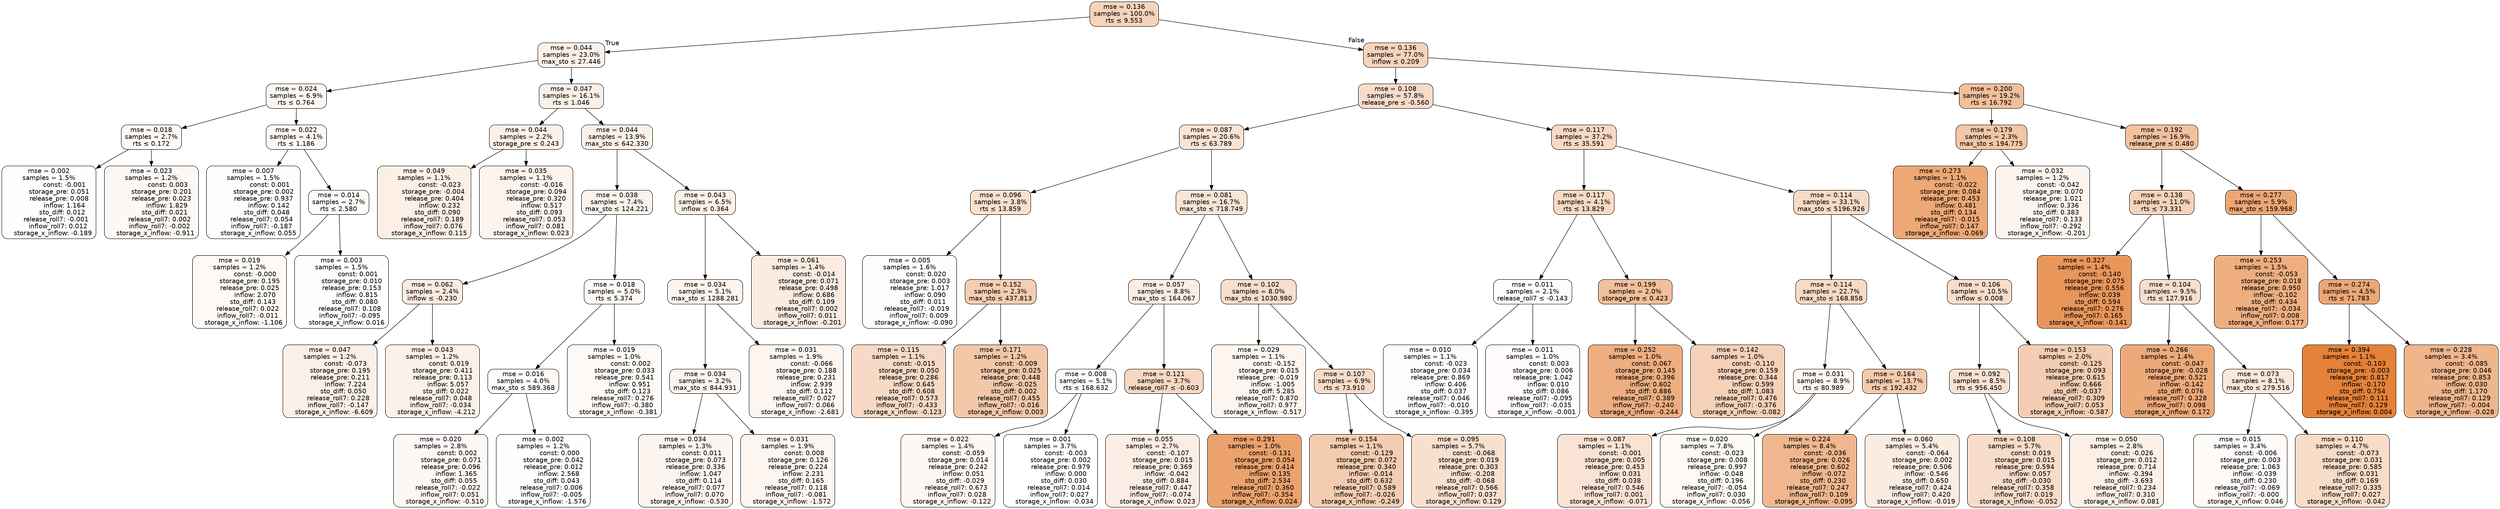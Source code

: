 digraph tree {
bgcolor="transparent"
node [shape=rectangle, style="filled, rounded", color="black", fontname=helvetica] ;
edge [fontname=helvetica] ;
	"0" [label="mse = 0.136
samples = 100.0%
rts &le; 9.553", fillcolor="#f6d3bb"]
	"1" [label="mse = 0.044
samples = 23.0%
max_sto &le; 27.446", fillcolor="#fcf1e9"]
	"2" [label="mse = 0.024
samples = 6.9%
rts &le; 0.764", fillcolor="#fdf7f3"]
	"3" [label="mse = 0.018
samples = 2.7%
rts &le; 0.172", fillcolor="#fdf9f6"]
	"4" [label="mse = 0.002
samples = 1.5%
               const: -0.001
          storage_pre: 0.051
          release_pre: 0.008
               inflow: 1.164
             sto_diff: 0.012
       release_roll7: -0.001
         inflow_roll7: 0.012
    storage_x_inflow: -0.189", fillcolor="#fefefe"]
	"5" [label="mse = 0.023
samples = 1.2%
                const: 0.003
          storage_pre: 0.201
          release_pre: 0.023
               inflow: 1.829
             sto_diff: 0.021
        release_roll7: 0.002
        inflow_roll7: -0.002
    storage_x_inflow: -0.911", fillcolor="#fdf8f4"]
	"6" [label="mse = 0.022
samples = 4.1%
rts &le; 1.186", fillcolor="#fdf8f4"]
	"7" [label="mse = 0.007
samples = 1.5%
                const: 0.001
          storage_pre: 0.002
          release_pre: 0.937
               inflow: 0.142
             sto_diff: 0.048
        release_roll7: 0.054
        inflow_roll7: -0.187
     storage_x_inflow: 0.055", fillcolor="#fefdfc"]
	"8" [label="mse = 0.014
samples = 2.7%
rts &le; 2.580", fillcolor="#fefbf8"]
	"9" [label="mse = 0.019
samples = 1.2%
               const: -0.000
          storage_pre: 0.195
          release_pre: 0.025
               inflow: 2.070
             sto_diff: 0.143
        release_roll7: 0.022
        inflow_roll7: -0.011
    storage_x_inflow: -1.106", fillcolor="#fdf9f5"]
	"10" [label="mse = 0.003
samples = 1.5%
                const: 0.001
          storage_pre: 0.010
          release_pre: 0.153
               inflow: 0.815
             sto_diff: 0.080
        release_roll7: 0.108
        inflow_roll7: -0.095
     storage_x_inflow: 0.016", fillcolor="#fefefe"]
	"11" [label="mse = 0.047
samples = 16.1%
rts &le; 1.046", fillcolor="#fbf0e7"]
	"12" [label="mse = 0.044
samples = 2.2%
storage_pre &le; 0.243", fillcolor="#fcf1e9"]
	"13" [label="mse = 0.049
samples = 1.1%
               const: -0.023
         storage_pre: -0.004
          release_pre: 0.404
               inflow: 0.232
             sto_diff: 0.090
        release_roll7: 0.189
         inflow_roll7: 0.076
     storage_x_inflow: 0.115", fillcolor="#fbefe6"]
	"14" [label="mse = 0.035
samples = 1.1%
               const: -0.016
          storage_pre: 0.094
          release_pre: 0.320
               inflow: 0.517
             sto_diff: 0.093
        release_roll7: 0.053
         inflow_roll7: 0.081
     storage_x_inflow: 0.023", fillcolor="#fcf4ed"]
	"15" [label="mse = 0.044
samples = 13.9%
max_sto &le; 642.330", fillcolor="#fcf1e9"]
	"16" [label="mse = 0.038
samples = 7.4%
max_sto &le; 124.221", fillcolor="#fcf3ec"]
	"17" [label="mse = 0.062
samples = 2.4%
inflow &le; -0.230", fillcolor="#fbebe0"]
	"18" [label="mse = 0.047
samples = 1.2%
               const: -0.073
          storage_pre: 0.195
          release_pre: 0.211
               inflow: 7.224
             sto_diff: 0.050
        release_roll7: 0.228
        inflow_roll7: -0.147
    storage_x_inflow: -6.609", fillcolor="#fbf0e7"]
	"19" [label="mse = 0.043
samples = 1.2%
                const: 0.019
          storage_pre: 0.411
          release_pre: 0.113
               inflow: 5.057
             sto_diff: 0.022
        release_roll7: 0.048
        inflow_roll7: -0.034
    storage_x_inflow: -4.212", fillcolor="#fcf1e9"]
	"20" [label="mse = 0.018
samples = 5.0%
rts &le; 5.374", fillcolor="#fdf9f6"]
	"21" [label="mse = 0.016
samples = 4.0%
max_sto &le; 589.368", fillcolor="#fefaf7"]
	"22" [label="mse = 0.020
samples = 2.8%
                const: 0.002
          storage_pre: 0.071
          release_pre: 0.096
               inflow: 1.365
             sto_diff: 0.055
       release_roll7: -0.022
         inflow_roll7: 0.051
    storage_x_inflow: -0.510", fillcolor="#fdf8f5"]
	"23" [label="mse = 0.002
samples = 1.2%
                const: 0.000
          storage_pre: 0.042
          release_pre: 0.012
               inflow: 2.568
             sto_diff: 0.043
        release_roll7: 0.006
        inflow_roll7: -0.005
    storage_x_inflow: -1.576", fillcolor="#fefefe"]
	"24" [label="mse = 0.019
samples = 1.0%
                const: 0.002
          storage_pre: 0.033
          release_pre: 0.541
               inflow: 0.951
             sto_diff: 0.123
        release_roll7: 0.276
        inflow_roll7: -0.380
    storage_x_inflow: -0.381", fillcolor="#fdf9f6"]
	"25" [label="mse = 0.043
samples = 6.5%
inflow &le; 0.364", fillcolor="#fcf1e9"]
	"26" [label="mse = 0.034
samples = 5.1%
max_sto &le; 1288.281", fillcolor="#fcf4ee"]
	"27" [label="mse = 0.034
samples = 3.2%
max_sto &le; 844.931", fillcolor="#fcf4ee"]
	"28" [label="mse = 0.034
samples = 1.3%
                const: 0.011
          storage_pre: 0.073
          release_pre: 0.336
               inflow: 1.047
             sto_diff: 0.114
        release_roll7: 0.077
         inflow_roll7: 0.070
    storage_x_inflow: -0.530", fillcolor="#fcf4ee"]
	"29" [label="mse = 0.031
samples = 1.9%
                const: 0.008
          storage_pre: 0.126
          release_pre: 0.224
               inflow: 2.231
             sto_diff: 0.165
        release_roll7: 0.118
        inflow_roll7: -0.081
    storage_x_inflow: -1.572", fillcolor="#fdf5f0"]
	"30" [label="mse = 0.031
samples = 1.9%
               const: -0.066
          storage_pre: 0.188
          release_pre: 0.231
               inflow: 2.939
             sto_diff: 0.112
        release_roll7: 0.027
         inflow_roll7: 0.066
    storage_x_inflow: -2.681", fillcolor="#fdf5f0"]
	"31" [label="mse = 0.061
samples = 1.4%
               const: -0.014
          storage_pre: 0.071
          release_pre: 0.498
               inflow: 0.686
             sto_diff: 0.109
        release_roll7: 0.002
         inflow_roll7: 0.011
    storage_x_inflow: -0.201", fillcolor="#fbebe0"]
	"32" [label="mse = 0.136
samples = 77.0%
inflow &le; 0.209", fillcolor="#f6d3bb"]
	"33" [label="mse = 0.108
samples = 57.8%
release_pre &le; -0.560", fillcolor="#f7dcc9"]
	"34" [label="mse = 0.087
samples = 20.6%
rts &le; 63.789", fillcolor="#f9e3d3"]
	"35" [label="mse = 0.096
samples = 3.8%
rts &le; 13.859", fillcolor="#f8e0cf"]
	"36" [label="mse = 0.005
samples = 1.6%
                const: 0.020
          storage_pre: 0.003
          release_pre: 1.017
               inflow: 0.090
             sto_diff: 0.011
       release_roll7: -0.019
         inflow_roll7: 0.009
    storage_x_inflow: -0.090", fillcolor="#fefdfd"]
	"37" [label="mse = 0.152
samples = 2.3%
max_sto &le; 437.813", fillcolor="#f5ceb2"]
	"38" [label="mse = 0.115
samples = 1.1%
               const: -0.015
          storage_pre: 0.050
          release_pre: 0.286
               inflow: 0.645
             sto_diff: 0.608
        release_roll7: 0.573
        inflow_roll7: -0.433
    storage_x_inflow: -0.123", fillcolor="#f7dac5"]
	"39" [label="mse = 0.171
samples = 1.2%
               const: -0.009
          storage_pre: 0.025
          release_pre: 0.448
              inflow: -0.025
             sto_diff: 0.002
        release_roll7: 0.455
        inflow_roll7: -0.016
     storage_x_inflow: 0.003", fillcolor="#f3c8a9"]
	"40" [label="mse = 0.081
samples = 16.7%
max_sto &le; 718.749", fillcolor="#f9e5d6"]
	"41" [label="mse = 0.057
samples = 8.8%
max_sto &le; 164.067", fillcolor="#fbede3"]
	"42" [label="mse = 0.008
samples = 5.1%
rts &le; 168.632", fillcolor="#fefcfb"]
	"43" [label="mse = 0.022
samples = 1.4%
               const: -0.059
          storage_pre: 0.014
          release_pre: 0.242
               inflow: 0.051
            sto_diff: -0.029
        release_roll7: 0.673
         inflow_roll7: 0.028
    storage_x_inflow: -0.122", fillcolor="#fdf8f4"]
	"44" [label="mse = 0.001
samples = 3.7%
               const: -0.003
          storage_pre: 0.002
          release_pre: 0.979
               inflow: 0.000
             sto_diff: 0.030
        release_roll7: 0.014
         inflow_roll7: 0.027
    storage_x_inflow: -0.034", fillcolor="#ffffff"]
	"45" [label="mse = 0.121
samples = 3.7%
release_roll7 &le; -0.603", fillcolor="#f7d8c2"]
	"46" [label="mse = 0.055
samples = 2.7%
               const: -0.107
          storage_pre: 0.015
          release_pre: 0.369
              inflow: -0.042
             sto_diff: 0.884
        release_roll7: 0.447
        inflow_roll7: -0.074
     storage_x_inflow: 0.023", fillcolor="#fbede4"]
	"47" [label="mse = 0.291
samples = 1.0%
               const: -0.131
          storage_pre: 0.054
          release_pre: 0.414
               inflow: 0.135
             sto_diff: 2.534
        release_roll7: 0.360
        inflow_roll7: -0.354
     storage_x_inflow: 0.024", fillcolor="#eba26d"]
	"48" [label="mse = 0.102
samples = 8.0%
max_sto &le; 1030.980", fillcolor="#f8decc"]
	"49" [label="mse = 0.029
samples = 1.1%
               const: -0.152
          storage_pre: 0.015
         release_pre: -0.019
              inflow: -1.005
             sto_diff: 5.285
        release_roll7: 0.870
         inflow_roll7: 0.977
    storage_x_inflow: -0.517", fillcolor="#fdf6f0"]
	"50" [label="mse = 0.107
samples = 6.9%
rts &le; 73.910", fillcolor="#f7dcc9"]
	"51" [label="mse = 0.154
samples = 1.1%
               const: -0.129
          storage_pre: 0.072
          release_pre: 0.340
              inflow: -0.014
             sto_diff: 0.632
        release_roll7: 0.589
        inflow_roll7: -0.026
    storage_x_inflow: -0.249", fillcolor="#f4cdb1"]
	"52" [label="mse = 0.095
samples = 5.7%
               const: -0.068
          storage_pre: 0.019
          release_pre: 0.303
              inflow: -0.208
            sto_diff: -0.068
        release_roll7: 0.566
         inflow_roll7: 0.037
     storage_x_inflow: 0.129", fillcolor="#f8e0cf"]
	"53" [label="mse = 0.117
samples = 37.2%
rts &le; 35.591", fillcolor="#f7d9c4"]
	"54" [label="mse = 0.117
samples = 4.1%
rts &le; 13.829", fillcolor="#f7d9c4"]
	"55" [label="mse = 0.011
samples = 2.1%
release_roll7 &le; -0.143", fillcolor="#fefbfa"]
	"56" [label="mse = 0.010
samples = 1.1%
               const: -0.023
          storage_pre: 0.034
          release_pre: 0.869
               inflow: 0.406
             sto_diff: 0.037
        release_roll7: 0.046
        inflow_roll7: -0.010
    storage_x_inflow: -0.395", fillcolor="#fefcfa"]
	"57" [label="mse = 0.011
samples = 1.0%
                const: 0.003
          storage_pre: 0.006
          release_pre: 1.042
               inflow: 0.010
             sto_diff: 0.086
       release_roll7: -0.095
        inflow_roll7: -0.035
    storage_x_inflow: -0.001", fillcolor="#fefbfa"]
	"58" [label="mse = 0.199
samples = 2.0%
storage_pre &le; 0.423", fillcolor="#f1bf9b"]
	"59" [label="mse = 0.252
samples = 1.0%
                const: 0.067
          storage_pre: 0.145
          release_pre: 0.396
               inflow: 0.602
             sto_diff: 0.886
        release_roll7: 0.389
        inflow_roll7: -0.240
    storage_x_inflow: -0.244", fillcolor="#eeae80"]
	"60" [label="mse = 0.142
samples = 1.0%
               const: -0.110
          storage_pre: 0.159
          release_pre: 0.344
               inflow: 0.599
             sto_diff: 1.083
        release_roll7: 0.476
        inflow_roll7: -0.376
    storage_x_inflow: -0.082", fillcolor="#f5d1b8"]
	"61" [label="mse = 0.114
samples = 33.1%
max_sto &le; 5196.926", fillcolor="#f7dac6"]
	"62" [label="mse = 0.114
samples = 22.7%
max_sto &le; 168.858", fillcolor="#f7dac5"]
	"63" [label="mse = 0.031
samples = 8.9%
rts &le; 80.989", fillcolor="#fdf5f0"]
	"64" [label="mse = 0.087
samples = 1.1%
               const: -0.001
          storage_pre: 0.005
          release_pre: 0.453
               inflow: 0.031
             sto_diff: 0.038
        release_roll7: 0.546
         inflow_roll7: 0.001
    storage_x_inflow: -0.071", fillcolor="#f9e3d4"]
	"65" [label="mse = 0.020
samples = 7.8%
               const: -0.023
          storage_pre: 0.008
          release_pre: 0.997
              inflow: -0.048
             sto_diff: 0.196
       release_roll7: -0.054
         inflow_roll7: 0.030
    storage_x_inflow: -0.056", fillcolor="#fdf9f5"]
	"66" [label="mse = 0.164
samples = 13.7%
rts &le; 192.432", fillcolor="#f4caac"]
	"67" [label="mse = 0.224
samples = 8.4%
               const: -0.036
          storage_pre: 0.026
          release_pre: 0.602
              inflow: -0.072
             sto_diff: 0.230
        release_roll7: 0.247
         inflow_roll7: 0.109
    storage_x_inflow: -0.095", fillcolor="#f0b78e"]
	"68" [label="mse = 0.060
samples = 5.4%
               const: -0.064
          storage_pre: 0.002
          release_pre: 0.506
              inflow: -0.546
             sto_diff: 0.650
        release_roll7: 0.424
         inflow_roll7: 0.420
    storage_x_inflow: -0.019", fillcolor="#fbece1"]
	"69" [label="mse = 0.106
samples = 10.5%
inflow &le; 0.008", fillcolor="#f8ddca"]
	"70" [label="mse = 0.092
samples = 8.5%
rts &le; 956.450", fillcolor="#f9e2d1"]
	"71" [label="mse = 0.108
samples = 5.7%
                const: 0.019
          storage_pre: 0.015
          release_pre: 0.594
               inflow: 0.057
            sto_diff: -0.030
        release_roll7: 0.358
         inflow_roll7: 0.019
    storage_x_inflow: -0.052", fillcolor="#f7dcc9"]
	"72" [label="mse = 0.050
samples = 2.8%
               const: -0.026
          storage_pre: 0.012
          release_pre: 0.714
              inflow: -0.394
            sto_diff: -3.693
        release_roll7: 0.234
         inflow_roll7: 0.310
     storage_x_inflow: 0.081", fillcolor="#fbefe6"]
	"73" [label="mse = 0.153
samples = 2.0%
               const: -0.125
          storage_pre: 0.093
          release_pre: 0.615
               inflow: 0.666
            sto_diff: -0.037
        release_roll7: 0.309
         inflow_roll7: 0.053
    storage_x_inflow: -0.587", fillcolor="#f4ceb2"]
	"74" [label="mse = 0.200
samples = 19.2%
rts &le; 16.792", fillcolor="#f1bf9a"]
	"75" [label="mse = 0.179
samples = 2.3%
max_sto &le; 194.775", fillcolor="#f3c6a5"]
	"76" [label="mse = 0.273
samples = 1.1%
               const: -0.022
          storage_pre: 0.084
          release_pre: 0.453
               inflow: 0.481
             sto_diff: 0.134
       release_roll7: -0.015
         inflow_roll7: 0.147
    storage_x_inflow: -0.069", fillcolor="#eda876"]
	"77" [label="mse = 0.032
samples = 1.2%
               const: -0.042
          storage_pre: 0.070
          release_pre: 1.021
               inflow: 0.336
             sto_diff: 0.383
        release_roll7: 0.133
        inflow_roll7: -0.292
    storage_x_inflow: -0.201", fillcolor="#fcf5ef"]
	"78" [label="mse = 0.192
samples = 16.9%
release_pre &le; 0.480", fillcolor="#f2c19e"]
	"79" [label="mse = 0.138
samples = 11.0%
rts &le; 73.331", fillcolor="#f5d3ba"]
	"80" [label="mse = 0.327
samples = 1.4%
               const: -0.140
          storage_pre: 0.075
          release_pre: 0.556
               inflow: 0.039
             sto_diff: 0.594
        release_roll7: 0.276
         inflow_roll7: 0.165
    storage_x_inflow: -0.141", fillcolor="#e9965a"]
	"81" [label="mse = 0.104
samples = 9.5%
rts &le; 127.916", fillcolor="#f8decb"]
	"82" [label="mse = 0.266
samples = 1.4%
               const: -0.047
         storage_pre: -0.028
          release_pre: 0.521
              inflow: -0.142
             sto_diff: 0.076
        release_roll7: 0.328
         inflow_roll7: 0.098
     storage_x_inflow: 0.172", fillcolor="#edaa79"]
	"83" [label="mse = 0.073
samples = 8.1%
max_sto &le; 279.516", fillcolor="#fae8db"]
	"84" [label="mse = 0.015
samples = 3.4%
               const: -0.006
          storage_pre: 0.003
          release_pre: 1.063
              inflow: -0.039
             sto_diff: 0.230
       release_roll7: -0.069
        inflow_roll7: -0.000
     storage_x_inflow: 0.046", fillcolor="#fefaf8"]
	"85" [label="mse = 0.110
samples = 4.7%
               const: -0.073
          storage_pre: 0.031
          release_pre: 0.585
               inflow: 0.031
             sto_diff: 0.169
        release_roll7: 0.335
         inflow_roll7: 0.027
    storage_x_inflow: -0.042", fillcolor="#f7dcc8"]
	"86" [label="mse = 0.277
samples = 5.9%
max_sto &le; 159.968", fillcolor="#eca674"]
	"87" [label="mse = 0.253
samples = 1.5%
               const: -0.053
          storage_pre: 0.018
          release_pre: 0.950
              inflow: -0.102
             sto_diff: 0.434
       release_roll7: -0.034
         inflow_roll7: 0.008
     storage_x_inflow: 0.177", fillcolor="#eeae80"]
	"88" [label="mse = 0.274
samples = 4.5%
rts &le; 71.783", fillcolor="#eca775"]
	"89" [label="mse = 0.394
samples = 1.1%
               const: -0.103
         storage_pre: -0.003
          release_pre: 0.817
              inflow: -0.170
             sto_diff: 0.754
        release_roll7: 0.111
         inflow_roll7: 0.129
     storage_x_inflow: 0.004", fillcolor="#e58139"]
	"90" [label="mse = 0.228
samples = 3.4%
               const: -0.085
          storage_pre: 0.046
          release_pre: 0.853
               inflow: 0.030
             sto_diff: 1.170
        release_roll7: 0.129
        inflow_roll7: -0.004
    storage_x_inflow: -0.028", fillcolor="#efb68c"]

	"0" -> "1" [labeldistance=2.5, labelangle=45, headlabel="True"]
	"1" -> "2"
	"2" -> "3"
	"3" -> "4"
	"3" -> "5"
	"2" -> "6"
	"6" -> "7"
	"6" -> "8"
	"8" -> "9"
	"8" -> "10"
	"1" -> "11"
	"11" -> "12"
	"12" -> "13"
	"12" -> "14"
	"11" -> "15"
	"15" -> "16"
	"16" -> "17"
	"17" -> "18"
	"17" -> "19"
	"16" -> "20"
	"20" -> "21"
	"21" -> "22"
	"21" -> "23"
	"20" -> "24"
	"15" -> "25"
	"25" -> "26"
	"26" -> "27"
	"27" -> "28"
	"27" -> "29"
	"26" -> "30"
	"25" -> "31"
	"0" -> "32" [labeldistance=2.5, labelangle=-45, headlabel="False"]
	"32" -> "33"
	"33" -> "34"
	"34" -> "35"
	"35" -> "36"
	"35" -> "37"
	"37" -> "38"
	"37" -> "39"
	"34" -> "40"
	"40" -> "41"
	"41" -> "42"
	"42" -> "43"
	"42" -> "44"
	"41" -> "45"
	"45" -> "46"
	"45" -> "47"
	"40" -> "48"
	"48" -> "49"
	"48" -> "50"
	"50" -> "51"
	"50" -> "52"
	"33" -> "53"
	"53" -> "54"
	"54" -> "55"
	"55" -> "56"
	"55" -> "57"
	"54" -> "58"
	"58" -> "59"
	"58" -> "60"
	"53" -> "61"
	"61" -> "62"
	"62" -> "63"
	"63" -> "64"
	"63" -> "65"
	"62" -> "66"
	"66" -> "67"
	"66" -> "68"
	"61" -> "69"
	"69" -> "70"
	"70" -> "71"
	"70" -> "72"
	"69" -> "73"
	"32" -> "74"
	"74" -> "75"
	"75" -> "76"
	"75" -> "77"
	"74" -> "78"
	"78" -> "79"
	"79" -> "80"
	"79" -> "81"
	"81" -> "82"
	"81" -> "83"
	"83" -> "84"
	"83" -> "85"
	"78" -> "86"
	"86" -> "87"
	"86" -> "88"
	"88" -> "89"
	"88" -> "90"
}